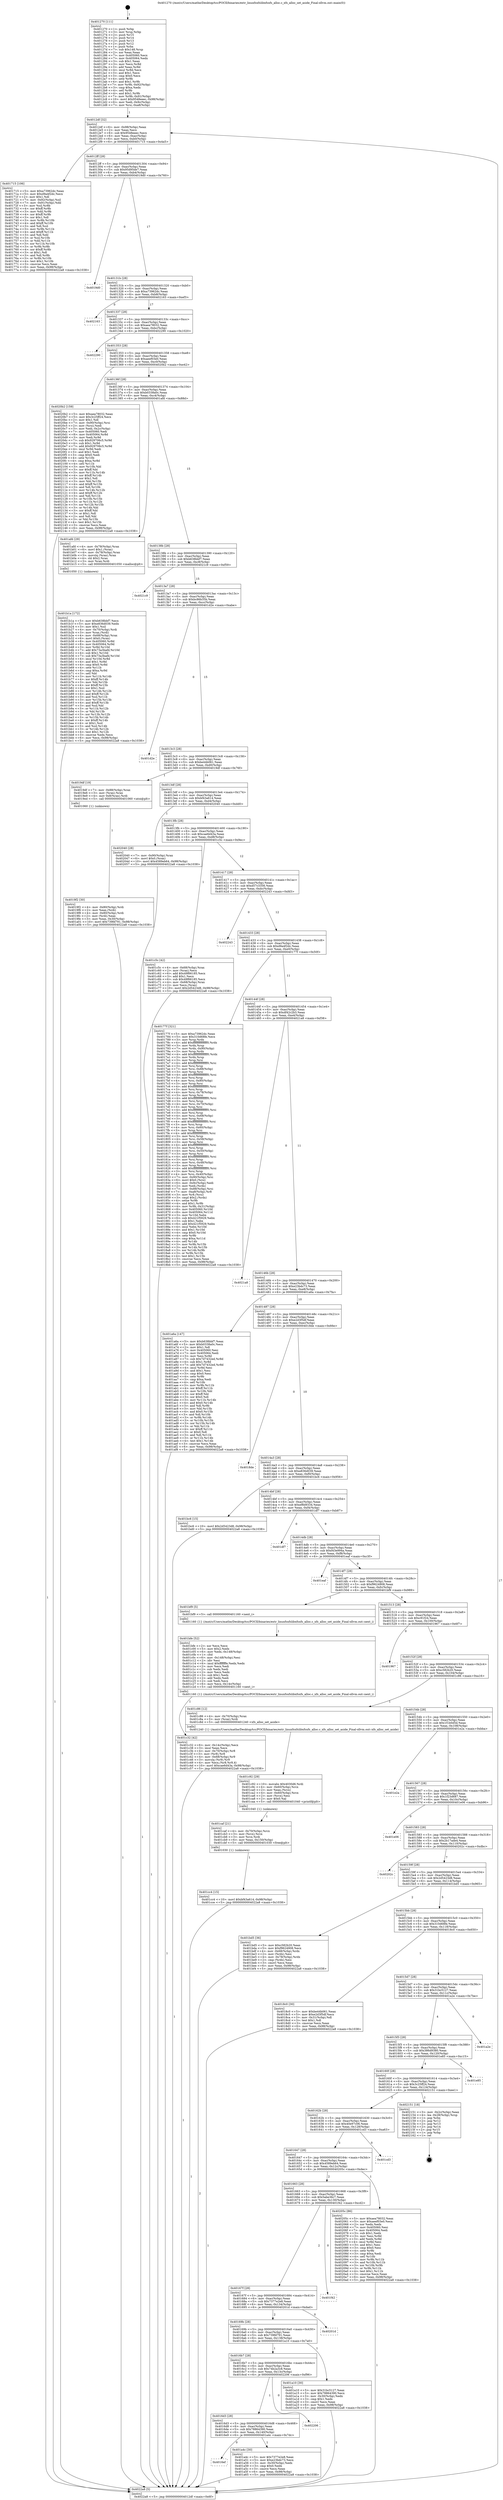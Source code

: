 digraph "0x401270" {
  label = "0x401270 (/mnt/c/Users/mathe/Desktop/tcc/POCII/binaries/extr_linuxfsxfslibxfsxfs_alloc.c_xfs_alloc_set_aside_Final-ollvm.out::main(0))"
  labelloc = "t"
  node[shape=record]

  Entry [label="",width=0.3,height=0.3,shape=circle,fillcolor=black,style=filled]
  "0x4012df" [label="{
     0x4012df [32]\l
     | [instrs]\l
     &nbsp;&nbsp;0x4012df \<+6\>: mov -0x98(%rbp),%eax\l
     &nbsp;&nbsp;0x4012e5 \<+2\>: mov %eax,%ecx\l
     &nbsp;&nbsp;0x4012e7 \<+6\>: sub $0x9548eeec,%ecx\l
     &nbsp;&nbsp;0x4012ed \<+6\>: mov %eax,-0xac(%rbp)\l
     &nbsp;&nbsp;0x4012f3 \<+6\>: mov %ecx,-0xb0(%rbp)\l
     &nbsp;&nbsp;0x4012f9 \<+6\>: je 0000000000401715 \<main+0x4a5\>\l
  }"]
  "0x401715" [label="{
     0x401715 [106]\l
     | [instrs]\l
     &nbsp;&nbsp;0x401715 \<+5\>: mov $0xa73962dc,%eax\l
     &nbsp;&nbsp;0x40171a \<+5\>: mov $0xd9a4f2dc,%ecx\l
     &nbsp;&nbsp;0x40171f \<+2\>: mov $0x1,%dl\l
     &nbsp;&nbsp;0x401721 \<+7\>: mov -0x92(%rbp),%sil\l
     &nbsp;&nbsp;0x401728 \<+7\>: mov -0x91(%rbp),%dil\l
     &nbsp;&nbsp;0x40172f \<+3\>: mov %sil,%r8b\l
     &nbsp;&nbsp;0x401732 \<+4\>: xor $0xff,%r8b\l
     &nbsp;&nbsp;0x401736 \<+3\>: mov %dil,%r9b\l
     &nbsp;&nbsp;0x401739 \<+4\>: xor $0xff,%r9b\l
     &nbsp;&nbsp;0x40173d \<+3\>: xor $0x1,%dl\l
     &nbsp;&nbsp;0x401740 \<+3\>: mov %r8b,%r10b\l
     &nbsp;&nbsp;0x401743 \<+4\>: and $0xff,%r10b\l
     &nbsp;&nbsp;0x401747 \<+3\>: and %dl,%sil\l
     &nbsp;&nbsp;0x40174a \<+3\>: mov %r9b,%r11b\l
     &nbsp;&nbsp;0x40174d \<+4\>: and $0xff,%r11b\l
     &nbsp;&nbsp;0x401751 \<+3\>: and %dl,%dil\l
     &nbsp;&nbsp;0x401754 \<+3\>: or %sil,%r10b\l
     &nbsp;&nbsp;0x401757 \<+3\>: or %dil,%r11b\l
     &nbsp;&nbsp;0x40175a \<+3\>: xor %r11b,%r10b\l
     &nbsp;&nbsp;0x40175d \<+3\>: or %r9b,%r8b\l
     &nbsp;&nbsp;0x401760 \<+4\>: xor $0xff,%r8b\l
     &nbsp;&nbsp;0x401764 \<+3\>: or $0x1,%dl\l
     &nbsp;&nbsp;0x401767 \<+3\>: and %dl,%r8b\l
     &nbsp;&nbsp;0x40176a \<+3\>: or %r8b,%r10b\l
     &nbsp;&nbsp;0x40176d \<+4\>: test $0x1,%r10b\l
     &nbsp;&nbsp;0x401771 \<+3\>: cmovne %ecx,%eax\l
     &nbsp;&nbsp;0x401774 \<+6\>: mov %eax,-0x98(%rbp)\l
     &nbsp;&nbsp;0x40177a \<+5\>: jmp 00000000004022a8 \<main+0x1038\>\l
  }"]
  "0x4012ff" [label="{
     0x4012ff [28]\l
     | [instrs]\l
     &nbsp;&nbsp;0x4012ff \<+5\>: jmp 0000000000401304 \<main+0x94\>\l
     &nbsp;&nbsp;0x401304 \<+6\>: mov -0xac(%rbp),%eax\l
     &nbsp;&nbsp;0x40130a \<+5\>: sub $0x95d95de7,%eax\l
     &nbsp;&nbsp;0x40130f \<+6\>: mov %eax,-0xb4(%rbp)\l
     &nbsp;&nbsp;0x401315 \<+6\>: je 00000000004019d0 \<main+0x760\>\l
  }"]
  "0x4022a8" [label="{
     0x4022a8 [5]\l
     | [instrs]\l
     &nbsp;&nbsp;0x4022a8 \<+5\>: jmp 00000000004012df \<main+0x6f\>\l
  }"]
  "0x401270" [label="{
     0x401270 [111]\l
     | [instrs]\l
     &nbsp;&nbsp;0x401270 \<+1\>: push %rbp\l
     &nbsp;&nbsp;0x401271 \<+3\>: mov %rsp,%rbp\l
     &nbsp;&nbsp;0x401274 \<+2\>: push %r15\l
     &nbsp;&nbsp;0x401276 \<+2\>: push %r14\l
     &nbsp;&nbsp;0x401278 \<+2\>: push %r13\l
     &nbsp;&nbsp;0x40127a \<+2\>: push %r12\l
     &nbsp;&nbsp;0x40127c \<+1\>: push %rbx\l
     &nbsp;&nbsp;0x40127d \<+7\>: sub $0x148,%rsp\l
     &nbsp;&nbsp;0x401284 \<+2\>: xor %eax,%eax\l
     &nbsp;&nbsp;0x401286 \<+7\>: mov 0x405060,%ecx\l
     &nbsp;&nbsp;0x40128d \<+7\>: mov 0x405064,%edx\l
     &nbsp;&nbsp;0x401294 \<+3\>: sub $0x1,%eax\l
     &nbsp;&nbsp;0x401297 \<+3\>: mov %ecx,%r8d\l
     &nbsp;&nbsp;0x40129a \<+3\>: add %eax,%r8d\l
     &nbsp;&nbsp;0x40129d \<+4\>: imul %r8d,%ecx\l
     &nbsp;&nbsp;0x4012a1 \<+3\>: and $0x1,%ecx\l
     &nbsp;&nbsp;0x4012a4 \<+3\>: cmp $0x0,%ecx\l
     &nbsp;&nbsp;0x4012a7 \<+4\>: sete %r9b\l
     &nbsp;&nbsp;0x4012ab \<+4\>: and $0x1,%r9b\l
     &nbsp;&nbsp;0x4012af \<+7\>: mov %r9b,-0x92(%rbp)\l
     &nbsp;&nbsp;0x4012b6 \<+3\>: cmp $0xa,%edx\l
     &nbsp;&nbsp;0x4012b9 \<+4\>: setl %r9b\l
     &nbsp;&nbsp;0x4012bd \<+4\>: and $0x1,%r9b\l
     &nbsp;&nbsp;0x4012c1 \<+7\>: mov %r9b,-0x91(%rbp)\l
     &nbsp;&nbsp;0x4012c8 \<+10\>: movl $0x9548eeec,-0x98(%rbp)\l
     &nbsp;&nbsp;0x4012d2 \<+6\>: mov %edi,-0x9c(%rbp)\l
     &nbsp;&nbsp;0x4012d8 \<+7\>: mov %rsi,-0xa8(%rbp)\l
  }"]
  Exit [label="",width=0.3,height=0.3,shape=circle,fillcolor=black,style=filled,peripheries=2]
  "0x4019d0" [label="{
     0x4019d0\l
  }", style=dashed]
  "0x40131b" [label="{
     0x40131b [28]\l
     | [instrs]\l
     &nbsp;&nbsp;0x40131b \<+5\>: jmp 0000000000401320 \<main+0xb0\>\l
     &nbsp;&nbsp;0x401320 \<+6\>: mov -0xac(%rbp),%eax\l
     &nbsp;&nbsp;0x401326 \<+5\>: sub $0xa73962dc,%eax\l
     &nbsp;&nbsp;0x40132b \<+6\>: mov %eax,-0xb8(%rbp)\l
     &nbsp;&nbsp;0x401331 \<+6\>: je 0000000000402163 \<main+0xef3\>\l
  }"]
  "0x401cc4" [label="{
     0x401cc4 [15]\l
     | [instrs]\l
     &nbsp;&nbsp;0x401cc4 \<+10\>: movl $0xbf43a614,-0x98(%rbp)\l
     &nbsp;&nbsp;0x401cce \<+5\>: jmp 00000000004022a8 \<main+0x1038\>\l
  }"]
  "0x402163" [label="{
     0x402163\l
  }", style=dashed]
  "0x401337" [label="{
     0x401337 [28]\l
     | [instrs]\l
     &nbsp;&nbsp;0x401337 \<+5\>: jmp 000000000040133c \<main+0xcc\>\l
     &nbsp;&nbsp;0x40133c \<+6\>: mov -0xac(%rbp),%eax\l
     &nbsp;&nbsp;0x401342 \<+5\>: sub $0xaea78032,%eax\l
     &nbsp;&nbsp;0x401347 \<+6\>: mov %eax,-0xbc(%rbp)\l
     &nbsp;&nbsp;0x40134d \<+6\>: je 0000000000402290 \<main+0x1020\>\l
  }"]
  "0x401caf" [label="{
     0x401caf [21]\l
     | [instrs]\l
     &nbsp;&nbsp;0x401caf \<+4\>: mov -0x70(%rbp),%rcx\l
     &nbsp;&nbsp;0x401cb3 \<+3\>: mov (%rcx),%rcx\l
     &nbsp;&nbsp;0x401cb6 \<+3\>: mov %rcx,%rdi\l
     &nbsp;&nbsp;0x401cb9 \<+6\>: mov %eax,-0x150(%rbp)\l
     &nbsp;&nbsp;0x401cbf \<+5\>: call 0000000000401030 \<free@plt\>\l
     | [calls]\l
     &nbsp;&nbsp;0x401030 \{1\} (unknown)\l
  }"]
  "0x402290" [label="{
     0x402290\l
  }", style=dashed]
  "0x401353" [label="{
     0x401353 [28]\l
     | [instrs]\l
     &nbsp;&nbsp;0x401353 \<+5\>: jmp 0000000000401358 \<main+0xe8\>\l
     &nbsp;&nbsp;0x401358 \<+6\>: mov -0xac(%rbp),%eax\l
     &nbsp;&nbsp;0x40135e \<+5\>: sub $0xaeef03e0,%eax\l
     &nbsp;&nbsp;0x401363 \<+6\>: mov %eax,-0xc0(%rbp)\l
     &nbsp;&nbsp;0x401369 \<+6\>: je 00000000004020b2 \<main+0xe42\>\l
  }"]
  "0x401c92" [label="{
     0x401c92 [29]\l
     | [instrs]\l
     &nbsp;&nbsp;0x401c92 \<+10\>: movabs $0x4030d6,%rdi\l
     &nbsp;&nbsp;0x401c9c \<+4\>: mov -0x60(%rbp),%rcx\l
     &nbsp;&nbsp;0x401ca0 \<+2\>: mov %eax,(%rcx)\l
     &nbsp;&nbsp;0x401ca2 \<+4\>: mov -0x60(%rbp),%rcx\l
     &nbsp;&nbsp;0x401ca6 \<+2\>: mov (%rcx),%esi\l
     &nbsp;&nbsp;0x401ca8 \<+2\>: mov $0x0,%al\l
     &nbsp;&nbsp;0x401caa \<+5\>: call 0000000000401040 \<printf@plt\>\l
     | [calls]\l
     &nbsp;&nbsp;0x401040 \{1\} (unknown)\l
  }"]
  "0x4020b2" [label="{
     0x4020b2 [159]\l
     | [instrs]\l
     &nbsp;&nbsp;0x4020b2 \<+5\>: mov $0xaea78032,%eax\l
     &nbsp;&nbsp;0x4020b7 \<+5\>: mov $0x3c25ff24,%ecx\l
     &nbsp;&nbsp;0x4020bc \<+2\>: mov $0x1,%dl\l
     &nbsp;&nbsp;0x4020be \<+7\>: mov -0x90(%rbp),%rsi\l
     &nbsp;&nbsp;0x4020c5 \<+2\>: mov (%rsi),%edi\l
     &nbsp;&nbsp;0x4020c7 \<+3\>: mov %edi,-0x2c(%rbp)\l
     &nbsp;&nbsp;0x4020ca \<+7\>: mov 0x405060,%edi\l
     &nbsp;&nbsp;0x4020d1 \<+8\>: mov 0x405064,%r8d\l
     &nbsp;&nbsp;0x4020d9 \<+3\>: mov %edi,%r9d\l
     &nbsp;&nbsp;0x4020dc \<+7\>: sub $0x929706c5,%r9d\l
     &nbsp;&nbsp;0x4020e3 \<+4\>: sub $0x1,%r9d\l
     &nbsp;&nbsp;0x4020e7 \<+7\>: add $0x929706c5,%r9d\l
     &nbsp;&nbsp;0x4020ee \<+4\>: imul %r9d,%edi\l
     &nbsp;&nbsp;0x4020f2 \<+3\>: and $0x1,%edi\l
     &nbsp;&nbsp;0x4020f5 \<+3\>: cmp $0x0,%edi\l
     &nbsp;&nbsp;0x4020f8 \<+4\>: sete %r10b\l
     &nbsp;&nbsp;0x4020fc \<+4\>: cmp $0xa,%r8d\l
     &nbsp;&nbsp;0x402100 \<+4\>: setl %r11b\l
     &nbsp;&nbsp;0x402104 \<+3\>: mov %r10b,%bl\l
     &nbsp;&nbsp;0x402107 \<+3\>: xor $0xff,%bl\l
     &nbsp;&nbsp;0x40210a \<+3\>: mov %r11b,%r14b\l
     &nbsp;&nbsp;0x40210d \<+4\>: xor $0xff,%r14b\l
     &nbsp;&nbsp;0x402111 \<+3\>: xor $0x1,%dl\l
     &nbsp;&nbsp;0x402114 \<+3\>: mov %bl,%r15b\l
     &nbsp;&nbsp;0x402117 \<+4\>: and $0xff,%r15b\l
     &nbsp;&nbsp;0x40211b \<+3\>: and %dl,%r10b\l
     &nbsp;&nbsp;0x40211e \<+3\>: mov %r14b,%r12b\l
     &nbsp;&nbsp;0x402121 \<+4\>: and $0xff,%r12b\l
     &nbsp;&nbsp;0x402125 \<+3\>: and %dl,%r11b\l
     &nbsp;&nbsp;0x402128 \<+3\>: or %r10b,%r15b\l
     &nbsp;&nbsp;0x40212b \<+3\>: or %r11b,%r12b\l
     &nbsp;&nbsp;0x40212e \<+3\>: xor %r12b,%r15b\l
     &nbsp;&nbsp;0x402131 \<+3\>: or %r14b,%bl\l
     &nbsp;&nbsp;0x402134 \<+3\>: xor $0xff,%bl\l
     &nbsp;&nbsp;0x402137 \<+3\>: or $0x1,%dl\l
     &nbsp;&nbsp;0x40213a \<+2\>: and %dl,%bl\l
     &nbsp;&nbsp;0x40213c \<+3\>: or %bl,%r15b\l
     &nbsp;&nbsp;0x40213f \<+4\>: test $0x1,%r15b\l
     &nbsp;&nbsp;0x402143 \<+3\>: cmovne %ecx,%eax\l
     &nbsp;&nbsp;0x402146 \<+6\>: mov %eax,-0x98(%rbp)\l
     &nbsp;&nbsp;0x40214c \<+5\>: jmp 00000000004022a8 \<main+0x1038\>\l
  }"]
  "0x40136f" [label="{
     0x40136f [28]\l
     | [instrs]\l
     &nbsp;&nbsp;0x40136f \<+5\>: jmp 0000000000401374 \<main+0x104\>\l
     &nbsp;&nbsp;0x401374 \<+6\>: mov -0xac(%rbp),%eax\l
     &nbsp;&nbsp;0x40137a \<+5\>: sub $0xb0338a0c,%eax\l
     &nbsp;&nbsp;0x40137f \<+6\>: mov %eax,-0xc4(%rbp)\l
     &nbsp;&nbsp;0x401385 \<+6\>: je 0000000000401afd \<main+0x88d\>\l
  }"]
  "0x401c32" [label="{
     0x401c32 [42]\l
     | [instrs]\l
     &nbsp;&nbsp;0x401c32 \<+6\>: mov -0x14c(%rbp),%ecx\l
     &nbsp;&nbsp;0x401c38 \<+3\>: imul %eax,%ecx\l
     &nbsp;&nbsp;0x401c3b \<+4\>: mov -0x70(%rbp),%r8\l
     &nbsp;&nbsp;0x401c3f \<+3\>: mov (%r8),%r8\l
     &nbsp;&nbsp;0x401c42 \<+4\>: mov -0x68(%rbp),%r9\l
     &nbsp;&nbsp;0x401c46 \<+3\>: movslq (%r9),%r9\l
     &nbsp;&nbsp;0x401c49 \<+4\>: mov %ecx,(%r8,%r9,4)\l
     &nbsp;&nbsp;0x401c4d \<+10\>: movl $0xcae6d43a,-0x98(%rbp)\l
     &nbsp;&nbsp;0x401c57 \<+5\>: jmp 00000000004022a8 \<main+0x1038\>\l
  }"]
  "0x401afd" [label="{
     0x401afd [29]\l
     | [instrs]\l
     &nbsp;&nbsp;0x401afd \<+4\>: mov -0x78(%rbp),%rax\l
     &nbsp;&nbsp;0x401b01 \<+6\>: movl $0x1,(%rax)\l
     &nbsp;&nbsp;0x401b07 \<+4\>: mov -0x78(%rbp),%rax\l
     &nbsp;&nbsp;0x401b0b \<+3\>: movslq (%rax),%rax\l
     &nbsp;&nbsp;0x401b0e \<+4\>: shl $0x2,%rax\l
     &nbsp;&nbsp;0x401b12 \<+3\>: mov %rax,%rdi\l
     &nbsp;&nbsp;0x401b15 \<+5\>: call 0000000000401050 \<malloc@plt\>\l
     | [calls]\l
     &nbsp;&nbsp;0x401050 \{1\} (unknown)\l
  }"]
  "0x40138b" [label="{
     0x40138b [28]\l
     | [instrs]\l
     &nbsp;&nbsp;0x40138b \<+5\>: jmp 0000000000401390 \<main+0x120\>\l
     &nbsp;&nbsp;0x401390 \<+6\>: mov -0xac(%rbp),%eax\l
     &nbsp;&nbsp;0x401396 \<+5\>: sub $0xb638bbf7,%eax\l
     &nbsp;&nbsp;0x40139b \<+6\>: mov %eax,-0xc8(%rbp)\l
     &nbsp;&nbsp;0x4013a1 \<+6\>: je 00000000004021c9 \<main+0xf59\>\l
  }"]
  "0x401bfe" [label="{
     0x401bfe [52]\l
     | [instrs]\l
     &nbsp;&nbsp;0x401bfe \<+2\>: xor %ecx,%ecx\l
     &nbsp;&nbsp;0x401c00 \<+5\>: mov $0x2,%edx\l
     &nbsp;&nbsp;0x401c05 \<+6\>: mov %edx,-0x148(%rbp)\l
     &nbsp;&nbsp;0x401c0b \<+1\>: cltd\l
     &nbsp;&nbsp;0x401c0c \<+6\>: mov -0x148(%rbp),%esi\l
     &nbsp;&nbsp;0x401c12 \<+2\>: idiv %esi\l
     &nbsp;&nbsp;0x401c14 \<+6\>: imul $0xfffffffe,%edx,%edx\l
     &nbsp;&nbsp;0x401c1a \<+2\>: mov %ecx,%edi\l
     &nbsp;&nbsp;0x401c1c \<+2\>: sub %edx,%edi\l
     &nbsp;&nbsp;0x401c1e \<+2\>: mov %ecx,%edx\l
     &nbsp;&nbsp;0x401c20 \<+3\>: sub $0x1,%edx\l
     &nbsp;&nbsp;0x401c23 \<+2\>: add %edx,%edi\l
     &nbsp;&nbsp;0x401c25 \<+2\>: sub %edi,%ecx\l
     &nbsp;&nbsp;0x401c27 \<+6\>: mov %ecx,-0x14c(%rbp)\l
     &nbsp;&nbsp;0x401c2d \<+5\>: call 0000000000401160 \<next_i\>\l
     | [calls]\l
     &nbsp;&nbsp;0x401160 \{1\} (/mnt/c/Users/mathe/Desktop/tcc/POCII/binaries/extr_linuxfsxfslibxfsxfs_alloc.c_xfs_alloc_set_aside_Final-ollvm.out::next_i)\l
  }"]
  "0x4021c9" [label="{
     0x4021c9\l
  }", style=dashed]
  "0x4013a7" [label="{
     0x4013a7 [28]\l
     | [instrs]\l
     &nbsp;&nbsp;0x4013a7 \<+5\>: jmp 00000000004013ac \<main+0x13c\>\l
     &nbsp;&nbsp;0x4013ac \<+6\>: mov -0xac(%rbp),%eax\l
     &nbsp;&nbsp;0x4013b2 \<+5\>: sub $0xbc86b35b,%eax\l
     &nbsp;&nbsp;0x4013b7 \<+6\>: mov %eax,-0xcc(%rbp)\l
     &nbsp;&nbsp;0x4013bd \<+6\>: je 0000000000401d2e \<main+0xabe\>\l
  }"]
  "0x401b1a" [label="{
     0x401b1a [172]\l
     | [instrs]\l
     &nbsp;&nbsp;0x401b1a \<+5\>: mov $0xb638bbf7,%ecx\l
     &nbsp;&nbsp;0x401b1f \<+5\>: mov $0xe836d039,%edx\l
     &nbsp;&nbsp;0x401b24 \<+3\>: mov $0x1,%sil\l
     &nbsp;&nbsp;0x401b27 \<+4\>: mov -0x70(%rbp),%rdi\l
     &nbsp;&nbsp;0x401b2b \<+3\>: mov %rax,(%rdi)\l
     &nbsp;&nbsp;0x401b2e \<+4\>: mov -0x68(%rbp),%rax\l
     &nbsp;&nbsp;0x401b32 \<+6\>: movl $0x0,(%rax)\l
     &nbsp;&nbsp;0x401b38 \<+8\>: mov 0x405060,%r8d\l
     &nbsp;&nbsp;0x401b40 \<+8\>: mov 0x405064,%r9d\l
     &nbsp;&nbsp;0x401b48 \<+3\>: mov %r8d,%r10d\l
     &nbsp;&nbsp;0x401b4b \<+7\>: add $0x73a3bafd,%r10d\l
     &nbsp;&nbsp;0x401b52 \<+4\>: sub $0x1,%r10d\l
     &nbsp;&nbsp;0x401b56 \<+7\>: sub $0x73a3bafd,%r10d\l
     &nbsp;&nbsp;0x401b5d \<+4\>: imul %r10d,%r8d\l
     &nbsp;&nbsp;0x401b61 \<+4\>: and $0x1,%r8d\l
     &nbsp;&nbsp;0x401b65 \<+4\>: cmp $0x0,%r8d\l
     &nbsp;&nbsp;0x401b69 \<+4\>: sete %r11b\l
     &nbsp;&nbsp;0x401b6d \<+4\>: cmp $0xa,%r9d\l
     &nbsp;&nbsp;0x401b71 \<+3\>: setl %bl\l
     &nbsp;&nbsp;0x401b74 \<+3\>: mov %r11b,%r14b\l
     &nbsp;&nbsp;0x401b77 \<+4\>: xor $0xff,%r14b\l
     &nbsp;&nbsp;0x401b7b \<+3\>: mov %bl,%r15b\l
     &nbsp;&nbsp;0x401b7e \<+4\>: xor $0xff,%r15b\l
     &nbsp;&nbsp;0x401b82 \<+4\>: xor $0x1,%sil\l
     &nbsp;&nbsp;0x401b86 \<+3\>: mov %r14b,%r12b\l
     &nbsp;&nbsp;0x401b89 \<+4\>: and $0xff,%r12b\l
     &nbsp;&nbsp;0x401b8d \<+3\>: and %sil,%r11b\l
     &nbsp;&nbsp;0x401b90 \<+3\>: mov %r15b,%r13b\l
     &nbsp;&nbsp;0x401b93 \<+4\>: and $0xff,%r13b\l
     &nbsp;&nbsp;0x401b97 \<+3\>: and %sil,%bl\l
     &nbsp;&nbsp;0x401b9a \<+3\>: or %r11b,%r12b\l
     &nbsp;&nbsp;0x401b9d \<+3\>: or %bl,%r13b\l
     &nbsp;&nbsp;0x401ba0 \<+3\>: xor %r13b,%r12b\l
     &nbsp;&nbsp;0x401ba3 \<+3\>: or %r15b,%r14b\l
     &nbsp;&nbsp;0x401ba6 \<+4\>: xor $0xff,%r14b\l
     &nbsp;&nbsp;0x401baa \<+4\>: or $0x1,%sil\l
     &nbsp;&nbsp;0x401bae \<+3\>: and %sil,%r14b\l
     &nbsp;&nbsp;0x401bb1 \<+3\>: or %r14b,%r12b\l
     &nbsp;&nbsp;0x401bb4 \<+4\>: test $0x1,%r12b\l
     &nbsp;&nbsp;0x401bb8 \<+3\>: cmovne %edx,%ecx\l
     &nbsp;&nbsp;0x401bbb \<+6\>: mov %ecx,-0x98(%rbp)\l
     &nbsp;&nbsp;0x401bc1 \<+5\>: jmp 00000000004022a8 \<main+0x1038\>\l
  }"]
  "0x401d2e" [label="{
     0x401d2e\l
  }", style=dashed]
  "0x4013c3" [label="{
     0x4013c3 [28]\l
     | [instrs]\l
     &nbsp;&nbsp;0x4013c3 \<+5\>: jmp 00000000004013c8 \<main+0x158\>\l
     &nbsp;&nbsp;0x4013c8 \<+6\>: mov -0xac(%rbp),%eax\l
     &nbsp;&nbsp;0x4013ce \<+5\>: sub $0xbe44b061,%eax\l
     &nbsp;&nbsp;0x4013d3 \<+6\>: mov %eax,-0xd0(%rbp)\l
     &nbsp;&nbsp;0x4013d9 \<+6\>: je 00000000004019df \<main+0x76f\>\l
  }"]
  "0x4016ef" [label="{
     0x4016ef\l
  }", style=dashed]
  "0x4019df" [label="{
     0x4019df [19]\l
     | [instrs]\l
     &nbsp;&nbsp;0x4019df \<+7\>: mov -0x88(%rbp),%rax\l
     &nbsp;&nbsp;0x4019e6 \<+3\>: mov (%rax),%rax\l
     &nbsp;&nbsp;0x4019e9 \<+4\>: mov 0x8(%rax),%rdi\l
     &nbsp;&nbsp;0x4019ed \<+5\>: call 0000000000401060 \<atoi@plt\>\l
     | [calls]\l
     &nbsp;&nbsp;0x401060 \{1\} (unknown)\l
  }"]
  "0x4013df" [label="{
     0x4013df [28]\l
     | [instrs]\l
     &nbsp;&nbsp;0x4013df \<+5\>: jmp 00000000004013e4 \<main+0x174\>\l
     &nbsp;&nbsp;0x4013e4 \<+6\>: mov -0xac(%rbp),%eax\l
     &nbsp;&nbsp;0x4013ea \<+5\>: sub $0xbf43a614,%eax\l
     &nbsp;&nbsp;0x4013ef \<+6\>: mov %eax,-0xd4(%rbp)\l
     &nbsp;&nbsp;0x4013f5 \<+6\>: je 0000000000402040 \<main+0xdd0\>\l
  }"]
  "0x401a4c" [label="{
     0x401a4c [30]\l
     | [instrs]\l
     &nbsp;&nbsp;0x401a4c \<+5\>: mov $0x7377e2e8,%eax\l
     &nbsp;&nbsp;0x401a51 \<+5\>: mov $0xe23bdc73,%ecx\l
     &nbsp;&nbsp;0x401a56 \<+3\>: mov -0x30(%rbp),%edx\l
     &nbsp;&nbsp;0x401a59 \<+3\>: cmp $0x0,%edx\l
     &nbsp;&nbsp;0x401a5c \<+3\>: cmove %ecx,%eax\l
     &nbsp;&nbsp;0x401a5f \<+6\>: mov %eax,-0x98(%rbp)\l
     &nbsp;&nbsp;0x401a65 \<+5\>: jmp 00000000004022a8 \<main+0x1038\>\l
  }"]
  "0x402040" [label="{
     0x402040 [28]\l
     | [instrs]\l
     &nbsp;&nbsp;0x402040 \<+7\>: mov -0x90(%rbp),%rax\l
     &nbsp;&nbsp;0x402047 \<+6\>: movl $0x0,(%rax)\l
     &nbsp;&nbsp;0x40204d \<+10\>: movl $0x4589eb64,-0x98(%rbp)\l
     &nbsp;&nbsp;0x402057 \<+5\>: jmp 00000000004022a8 \<main+0x1038\>\l
  }"]
  "0x4013fb" [label="{
     0x4013fb [28]\l
     | [instrs]\l
     &nbsp;&nbsp;0x4013fb \<+5\>: jmp 0000000000401400 \<main+0x190\>\l
     &nbsp;&nbsp;0x401400 \<+6\>: mov -0xac(%rbp),%eax\l
     &nbsp;&nbsp;0x401406 \<+5\>: sub $0xcae6d43a,%eax\l
     &nbsp;&nbsp;0x40140b \<+6\>: mov %eax,-0xd8(%rbp)\l
     &nbsp;&nbsp;0x401411 \<+6\>: je 0000000000401c5c \<main+0x9ec\>\l
  }"]
  "0x4016d3" [label="{
     0x4016d3 [28]\l
     | [instrs]\l
     &nbsp;&nbsp;0x4016d3 \<+5\>: jmp 00000000004016d8 \<main+0x468\>\l
     &nbsp;&nbsp;0x4016d8 \<+6\>: mov -0xac(%rbp),%eax\l
     &nbsp;&nbsp;0x4016de \<+5\>: sub $0x78864390,%eax\l
     &nbsp;&nbsp;0x4016e3 \<+6\>: mov %eax,-0x140(%rbp)\l
     &nbsp;&nbsp;0x4016e9 \<+6\>: je 0000000000401a4c \<main+0x7dc\>\l
  }"]
  "0x401c5c" [label="{
     0x401c5c [42]\l
     | [instrs]\l
     &nbsp;&nbsp;0x401c5c \<+4\>: mov -0x68(%rbp),%rax\l
     &nbsp;&nbsp;0x401c60 \<+2\>: mov (%rax),%ecx\l
     &nbsp;&nbsp;0x401c62 \<+6\>: add $0x49f66185,%ecx\l
     &nbsp;&nbsp;0x401c68 \<+3\>: add $0x1,%ecx\l
     &nbsp;&nbsp;0x401c6b \<+6\>: sub $0x49f66185,%ecx\l
     &nbsp;&nbsp;0x401c71 \<+4\>: mov -0x68(%rbp),%rax\l
     &nbsp;&nbsp;0x401c75 \<+2\>: mov %ecx,(%rax)\l
     &nbsp;&nbsp;0x401c77 \<+10\>: movl $0x2d5423d8,-0x98(%rbp)\l
     &nbsp;&nbsp;0x401c81 \<+5\>: jmp 00000000004022a8 \<main+0x1038\>\l
  }"]
  "0x401417" [label="{
     0x401417 [28]\l
     | [instrs]\l
     &nbsp;&nbsp;0x401417 \<+5\>: jmp 000000000040141c \<main+0x1ac\>\l
     &nbsp;&nbsp;0x40141c \<+6\>: mov -0xac(%rbp),%eax\l
     &nbsp;&nbsp;0x401422 \<+5\>: sub $0xd57c3356,%eax\l
     &nbsp;&nbsp;0x401427 \<+6\>: mov %eax,-0xdc(%rbp)\l
     &nbsp;&nbsp;0x40142d \<+6\>: je 0000000000402243 \<main+0xfd3\>\l
  }"]
  "0x402206" [label="{
     0x402206\l
  }", style=dashed]
  "0x402243" [label="{
     0x402243\l
  }", style=dashed]
  "0x401433" [label="{
     0x401433 [28]\l
     | [instrs]\l
     &nbsp;&nbsp;0x401433 \<+5\>: jmp 0000000000401438 \<main+0x1c8\>\l
     &nbsp;&nbsp;0x401438 \<+6\>: mov -0xac(%rbp),%eax\l
     &nbsp;&nbsp;0x40143e \<+5\>: sub $0xd9a4f2dc,%eax\l
     &nbsp;&nbsp;0x401443 \<+6\>: mov %eax,-0xe0(%rbp)\l
     &nbsp;&nbsp;0x401449 \<+6\>: je 000000000040177f \<main+0x50f\>\l
  }"]
  "0x4016b7" [label="{
     0x4016b7 [28]\l
     | [instrs]\l
     &nbsp;&nbsp;0x4016b7 \<+5\>: jmp 00000000004016bc \<main+0x44c\>\l
     &nbsp;&nbsp;0x4016bc \<+6\>: mov -0xac(%rbp),%eax\l
     &nbsp;&nbsp;0x4016c2 \<+5\>: sub $0x74b2a3c8,%eax\l
     &nbsp;&nbsp;0x4016c7 \<+6\>: mov %eax,-0x13c(%rbp)\l
     &nbsp;&nbsp;0x4016cd \<+6\>: je 0000000000402206 \<main+0xf96\>\l
  }"]
  "0x40177f" [label="{
     0x40177f [321]\l
     | [instrs]\l
     &nbsp;&nbsp;0x40177f \<+5\>: mov $0xa73962dc,%eax\l
     &nbsp;&nbsp;0x401784 \<+5\>: mov $0x310d68fe,%ecx\l
     &nbsp;&nbsp;0x401789 \<+3\>: mov %rsp,%rdx\l
     &nbsp;&nbsp;0x40178c \<+4\>: add $0xfffffffffffffff0,%rdx\l
     &nbsp;&nbsp;0x401790 \<+3\>: mov %rdx,%rsp\l
     &nbsp;&nbsp;0x401793 \<+7\>: mov %rdx,-0x90(%rbp)\l
     &nbsp;&nbsp;0x40179a \<+3\>: mov %rsp,%rdx\l
     &nbsp;&nbsp;0x40179d \<+4\>: add $0xfffffffffffffff0,%rdx\l
     &nbsp;&nbsp;0x4017a1 \<+3\>: mov %rdx,%rsp\l
     &nbsp;&nbsp;0x4017a4 \<+3\>: mov %rsp,%rsi\l
     &nbsp;&nbsp;0x4017a7 \<+4\>: add $0xfffffffffffffff0,%rsi\l
     &nbsp;&nbsp;0x4017ab \<+3\>: mov %rsi,%rsp\l
     &nbsp;&nbsp;0x4017ae \<+7\>: mov %rsi,-0x88(%rbp)\l
     &nbsp;&nbsp;0x4017b5 \<+3\>: mov %rsp,%rsi\l
     &nbsp;&nbsp;0x4017b8 \<+4\>: add $0xfffffffffffffff0,%rsi\l
     &nbsp;&nbsp;0x4017bc \<+3\>: mov %rsi,%rsp\l
     &nbsp;&nbsp;0x4017bf \<+4\>: mov %rsi,-0x80(%rbp)\l
     &nbsp;&nbsp;0x4017c3 \<+3\>: mov %rsp,%rsi\l
     &nbsp;&nbsp;0x4017c6 \<+4\>: add $0xfffffffffffffff0,%rsi\l
     &nbsp;&nbsp;0x4017ca \<+3\>: mov %rsi,%rsp\l
     &nbsp;&nbsp;0x4017cd \<+4\>: mov %rsi,-0x78(%rbp)\l
     &nbsp;&nbsp;0x4017d1 \<+3\>: mov %rsp,%rsi\l
     &nbsp;&nbsp;0x4017d4 \<+4\>: add $0xfffffffffffffff0,%rsi\l
     &nbsp;&nbsp;0x4017d8 \<+3\>: mov %rsi,%rsp\l
     &nbsp;&nbsp;0x4017db \<+4\>: mov %rsi,-0x70(%rbp)\l
     &nbsp;&nbsp;0x4017df \<+3\>: mov %rsp,%rsi\l
     &nbsp;&nbsp;0x4017e2 \<+4\>: add $0xfffffffffffffff0,%rsi\l
     &nbsp;&nbsp;0x4017e6 \<+3\>: mov %rsi,%rsp\l
     &nbsp;&nbsp;0x4017e9 \<+4\>: mov %rsi,-0x68(%rbp)\l
     &nbsp;&nbsp;0x4017ed \<+3\>: mov %rsp,%rsi\l
     &nbsp;&nbsp;0x4017f0 \<+4\>: add $0xfffffffffffffff0,%rsi\l
     &nbsp;&nbsp;0x4017f4 \<+3\>: mov %rsi,%rsp\l
     &nbsp;&nbsp;0x4017f7 \<+4\>: mov %rsi,-0x60(%rbp)\l
     &nbsp;&nbsp;0x4017fb \<+3\>: mov %rsp,%rsi\l
     &nbsp;&nbsp;0x4017fe \<+4\>: add $0xfffffffffffffff0,%rsi\l
     &nbsp;&nbsp;0x401802 \<+3\>: mov %rsi,%rsp\l
     &nbsp;&nbsp;0x401805 \<+4\>: mov %rsi,-0x58(%rbp)\l
     &nbsp;&nbsp;0x401809 \<+3\>: mov %rsp,%rsi\l
     &nbsp;&nbsp;0x40180c \<+4\>: add $0xfffffffffffffff0,%rsi\l
     &nbsp;&nbsp;0x401810 \<+3\>: mov %rsi,%rsp\l
     &nbsp;&nbsp;0x401813 \<+4\>: mov %rsi,-0x50(%rbp)\l
     &nbsp;&nbsp;0x401817 \<+3\>: mov %rsp,%rsi\l
     &nbsp;&nbsp;0x40181a \<+4\>: add $0xfffffffffffffff0,%rsi\l
     &nbsp;&nbsp;0x40181e \<+3\>: mov %rsi,%rsp\l
     &nbsp;&nbsp;0x401821 \<+4\>: mov %rsi,-0x48(%rbp)\l
     &nbsp;&nbsp;0x401825 \<+3\>: mov %rsp,%rsi\l
     &nbsp;&nbsp;0x401828 \<+4\>: add $0xfffffffffffffff0,%rsi\l
     &nbsp;&nbsp;0x40182c \<+3\>: mov %rsi,%rsp\l
     &nbsp;&nbsp;0x40182f \<+4\>: mov %rsi,-0x40(%rbp)\l
     &nbsp;&nbsp;0x401833 \<+7\>: mov -0x90(%rbp),%rsi\l
     &nbsp;&nbsp;0x40183a \<+6\>: movl $0x0,(%rsi)\l
     &nbsp;&nbsp;0x401840 \<+6\>: mov -0x9c(%rbp),%edi\l
     &nbsp;&nbsp;0x401846 \<+2\>: mov %edi,(%rdx)\l
     &nbsp;&nbsp;0x401848 \<+7\>: mov -0x88(%rbp),%rsi\l
     &nbsp;&nbsp;0x40184f \<+7\>: mov -0xa8(%rbp),%r8\l
     &nbsp;&nbsp;0x401856 \<+3\>: mov %r8,(%rsi)\l
     &nbsp;&nbsp;0x401859 \<+3\>: cmpl $0x2,(%rdx)\l
     &nbsp;&nbsp;0x40185c \<+4\>: setne %r9b\l
     &nbsp;&nbsp;0x401860 \<+4\>: and $0x1,%r9b\l
     &nbsp;&nbsp;0x401864 \<+4\>: mov %r9b,-0x31(%rbp)\l
     &nbsp;&nbsp;0x401868 \<+8\>: mov 0x405060,%r10d\l
     &nbsp;&nbsp;0x401870 \<+8\>: mov 0x405064,%r11d\l
     &nbsp;&nbsp;0x401878 \<+3\>: mov %r10d,%ebx\l
     &nbsp;&nbsp;0x40187b \<+6\>: sub $0x421f5929,%ebx\l
     &nbsp;&nbsp;0x401881 \<+3\>: sub $0x1,%ebx\l
     &nbsp;&nbsp;0x401884 \<+6\>: add $0x421f5929,%ebx\l
     &nbsp;&nbsp;0x40188a \<+4\>: imul %ebx,%r10d\l
     &nbsp;&nbsp;0x40188e \<+4\>: and $0x1,%r10d\l
     &nbsp;&nbsp;0x401892 \<+4\>: cmp $0x0,%r10d\l
     &nbsp;&nbsp;0x401896 \<+4\>: sete %r9b\l
     &nbsp;&nbsp;0x40189a \<+4\>: cmp $0xa,%r11d\l
     &nbsp;&nbsp;0x40189e \<+4\>: setl %r14b\l
     &nbsp;&nbsp;0x4018a2 \<+3\>: mov %r9b,%r15b\l
     &nbsp;&nbsp;0x4018a5 \<+3\>: and %r14b,%r15b\l
     &nbsp;&nbsp;0x4018a8 \<+3\>: xor %r14b,%r9b\l
     &nbsp;&nbsp;0x4018ab \<+3\>: or %r9b,%r15b\l
     &nbsp;&nbsp;0x4018ae \<+4\>: test $0x1,%r15b\l
     &nbsp;&nbsp;0x4018b2 \<+3\>: cmovne %ecx,%eax\l
     &nbsp;&nbsp;0x4018b5 \<+6\>: mov %eax,-0x98(%rbp)\l
     &nbsp;&nbsp;0x4018bb \<+5\>: jmp 00000000004022a8 \<main+0x1038\>\l
  }"]
  "0x40144f" [label="{
     0x40144f [28]\l
     | [instrs]\l
     &nbsp;&nbsp;0x40144f \<+5\>: jmp 0000000000401454 \<main+0x1e4\>\l
     &nbsp;&nbsp;0x401454 \<+6\>: mov -0xac(%rbp),%eax\l
     &nbsp;&nbsp;0x40145a \<+5\>: sub $0xdf42c2b3,%eax\l
     &nbsp;&nbsp;0x40145f \<+6\>: mov %eax,-0xe4(%rbp)\l
     &nbsp;&nbsp;0x401465 \<+6\>: je 00000000004021a8 \<main+0xf38\>\l
  }"]
  "0x401a10" [label="{
     0x401a10 [30]\l
     | [instrs]\l
     &nbsp;&nbsp;0x401a10 \<+5\>: mov $0x31bc5127,%eax\l
     &nbsp;&nbsp;0x401a15 \<+5\>: mov $0x78864390,%ecx\l
     &nbsp;&nbsp;0x401a1a \<+3\>: mov -0x30(%rbp),%edx\l
     &nbsp;&nbsp;0x401a1d \<+3\>: cmp $0x1,%edx\l
     &nbsp;&nbsp;0x401a20 \<+3\>: cmovl %ecx,%eax\l
     &nbsp;&nbsp;0x401a23 \<+6\>: mov %eax,-0x98(%rbp)\l
     &nbsp;&nbsp;0x401a29 \<+5\>: jmp 00000000004022a8 \<main+0x1038\>\l
  }"]
  "0x40169b" [label="{
     0x40169b [28]\l
     | [instrs]\l
     &nbsp;&nbsp;0x40169b \<+5\>: jmp 00000000004016a0 \<main+0x430\>\l
     &nbsp;&nbsp;0x4016a0 \<+6\>: mov -0xac(%rbp),%eax\l
     &nbsp;&nbsp;0x4016a6 \<+5\>: sub $0x739fd791,%eax\l
     &nbsp;&nbsp;0x4016ab \<+6\>: mov %eax,-0x138(%rbp)\l
     &nbsp;&nbsp;0x4016b1 \<+6\>: je 0000000000401a10 \<main+0x7a0\>\l
  }"]
  "0x4021a8" [label="{
     0x4021a8\l
  }", style=dashed]
  "0x40146b" [label="{
     0x40146b [28]\l
     | [instrs]\l
     &nbsp;&nbsp;0x40146b \<+5\>: jmp 0000000000401470 \<main+0x200\>\l
     &nbsp;&nbsp;0x401470 \<+6\>: mov -0xac(%rbp),%eax\l
     &nbsp;&nbsp;0x401476 \<+5\>: sub $0xe23bdc73,%eax\l
     &nbsp;&nbsp;0x40147b \<+6\>: mov %eax,-0xe8(%rbp)\l
     &nbsp;&nbsp;0x401481 \<+6\>: je 0000000000401a6a \<main+0x7fa\>\l
  }"]
  "0x40201d" [label="{
     0x40201d\l
  }", style=dashed]
  "0x401a6a" [label="{
     0x401a6a [147]\l
     | [instrs]\l
     &nbsp;&nbsp;0x401a6a \<+5\>: mov $0xb638bbf7,%eax\l
     &nbsp;&nbsp;0x401a6f \<+5\>: mov $0xb0338a0c,%ecx\l
     &nbsp;&nbsp;0x401a74 \<+2\>: mov $0x1,%dl\l
     &nbsp;&nbsp;0x401a76 \<+7\>: mov 0x405060,%esi\l
     &nbsp;&nbsp;0x401a7d \<+7\>: mov 0x405064,%edi\l
     &nbsp;&nbsp;0x401a84 \<+3\>: mov %esi,%r8d\l
     &nbsp;&nbsp;0x401a87 \<+7\>: sub $0x7d7432ed,%r8d\l
     &nbsp;&nbsp;0x401a8e \<+4\>: sub $0x1,%r8d\l
     &nbsp;&nbsp;0x401a92 \<+7\>: add $0x7d7432ed,%r8d\l
     &nbsp;&nbsp;0x401a99 \<+4\>: imul %r8d,%esi\l
     &nbsp;&nbsp;0x401a9d \<+3\>: and $0x1,%esi\l
     &nbsp;&nbsp;0x401aa0 \<+3\>: cmp $0x0,%esi\l
     &nbsp;&nbsp;0x401aa3 \<+4\>: sete %r9b\l
     &nbsp;&nbsp;0x401aa7 \<+3\>: cmp $0xa,%edi\l
     &nbsp;&nbsp;0x401aaa \<+4\>: setl %r10b\l
     &nbsp;&nbsp;0x401aae \<+3\>: mov %r9b,%r11b\l
     &nbsp;&nbsp;0x401ab1 \<+4\>: xor $0xff,%r11b\l
     &nbsp;&nbsp;0x401ab5 \<+3\>: mov %r10b,%bl\l
     &nbsp;&nbsp;0x401ab8 \<+3\>: xor $0xff,%bl\l
     &nbsp;&nbsp;0x401abb \<+3\>: xor $0x0,%dl\l
     &nbsp;&nbsp;0x401abe \<+3\>: mov %r11b,%r14b\l
     &nbsp;&nbsp;0x401ac1 \<+4\>: and $0x0,%r14b\l
     &nbsp;&nbsp;0x401ac5 \<+3\>: and %dl,%r9b\l
     &nbsp;&nbsp;0x401ac8 \<+3\>: mov %bl,%r15b\l
     &nbsp;&nbsp;0x401acb \<+4\>: and $0x0,%r15b\l
     &nbsp;&nbsp;0x401acf \<+3\>: and %dl,%r10b\l
     &nbsp;&nbsp;0x401ad2 \<+3\>: or %r9b,%r14b\l
     &nbsp;&nbsp;0x401ad5 \<+3\>: or %r10b,%r15b\l
     &nbsp;&nbsp;0x401ad8 \<+3\>: xor %r15b,%r14b\l
     &nbsp;&nbsp;0x401adb \<+3\>: or %bl,%r11b\l
     &nbsp;&nbsp;0x401ade \<+4\>: xor $0xff,%r11b\l
     &nbsp;&nbsp;0x401ae2 \<+3\>: or $0x0,%dl\l
     &nbsp;&nbsp;0x401ae5 \<+3\>: and %dl,%r11b\l
     &nbsp;&nbsp;0x401ae8 \<+3\>: or %r11b,%r14b\l
     &nbsp;&nbsp;0x401aeb \<+4\>: test $0x1,%r14b\l
     &nbsp;&nbsp;0x401aef \<+3\>: cmovne %ecx,%eax\l
     &nbsp;&nbsp;0x401af2 \<+6\>: mov %eax,-0x98(%rbp)\l
     &nbsp;&nbsp;0x401af8 \<+5\>: jmp 00000000004022a8 \<main+0x1038\>\l
  }"]
  "0x401487" [label="{
     0x401487 [28]\l
     | [instrs]\l
     &nbsp;&nbsp;0x401487 \<+5\>: jmp 000000000040148c \<main+0x21c\>\l
     &nbsp;&nbsp;0x40148c \<+6\>: mov -0xac(%rbp),%eax\l
     &nbsp;&nbsp;0x401492 \<+5\>: sub $0xe2d3f5df,%eax\l
     &nbsp;&nbsp;0x401497 \<+6\>: mov %eax,-0xec(%rbp)\l
     &nbsp;&nbsp;0x40149d \<+6\>: je 00000000004018de \<main+0x66e\>\l
  }"]
  "0x40167f" [label="{
     0x40167f [28]\l
     | [instrs]\l
     &nbsp;&nbsp;0x40167f \<+5\>: jmp 0000000000401684 \<main+0x414\>\l
     &nbsp;&nbsp;0x401684 \<+6\>: mov -0xac(%rbp),%eax\l
     &nbsp;&nbsp;0x40168a \<+5\>: sub $0x7377e2e8,%eax\l
     &nbsp;&nbsp;0x40168f \<+6\>: mov %eax,-0x134(%rbp)\l
     &nbsp;&nbsp;0x401695 \<+6\>: je 000000000040201d \<main+0xdad\>\l
  }"]
  "0x4018de" [label="{
     0x4018de\l
  }", style=dashed]
  "0x4014a3" [label="{
     0x4014a3 [28]\l
     | [instrs]\l
     &nbsp;&nbsp;0x4014a3 \<+5\>: jmp 00000000004014a8 \<main+0x238\>\l
     &nbsp;&nbsp;0x4014a8 \<+6\>: mov -0xac(%rbp),%eax\l
     &nbsp;&nbsp;0x4014ae \<+5\>: sub $0xe836d039,%eax\l
     &nbsp;&nbsp;0x4014b3 \<+6\>: mov %eax,-0xf0(%rbp)\l
     &nbsp;&nbsp;0x4014b9 \<+6\>: je 0000000000401bc6 \<main+0x956\>\l
  }"]
  "0x401f42" [label="{
     0x401f42\l
  }", style=dashed]
  "0x401bc6" [label="{
     0x401bc6 [15]\l
     | [instrs]\l
     &nbsp;&nbsp;0x401bc6 \<+10\>: movl $0x2d5423d8,-0x98(%rbp)\l
     &nbsp;&nbsp;0x401bd0 \<+5\>: jmp 00000000004022a8 \<main+0x1038\>\l
  }"]
  "0x4014bf" [label="{
     0x4014bf [28]\l
     | [instrs]\l
     &nbsp;&nbsp;0x4014bf \<+5\>: jmp 00000000004014c4 \<main+0x254\>\l
     &nbsp;&nbsp;0x4014c4 \<+6\>: mov -0xac(%rbp),%eax\l
     &nbsp;&nbsp;0x4014ca \<+5\>: sub $0xef8d9334,%eax\l
     &nbsp;&nbsp;0x4014cf \<+6\>: mov %eax,-0xf4(%rbp)\l
     &nbsp;&nbsp;0x4014d5 \<+6\>: je 0000000000401df7 \<main+0xb87\>\l
  }"]
  "0x401663" [label="{
     0x401663 [28]\l
     | [instrs]\l
     &nbsp;&nbsp;0x401663 \<+5\>: jmp 0000000000401668 \<main+0x3f8\>\l
     &nbsp;&nbsp;0x401668 \<+6\>: mov -0xac(%rbp),%eax\l
     &nbsp;&nbsp;0x40166e \<+5\>: sub $0x5abe36c7,%eax\l
     &nbsp;&nbsp;0x401673 \<+6\>: mov %eax,-0x130(%rbp)\l
     &nbsp;&nbsp;0x401679 \<+6\>: je 0000000000401f42 \<main+0xcd2\>\l
  }"]
  "0x401df7" [label="{
     0x401df7\l
  }", style=dashed]
  "0x4014db" [label="{
     0x4014db [28]\l
     | [instrs]\l
     &nbsp;&nbsp;0x4014db \<+5\>: jmp 00000000004014e0 \<main+0x270\>\l
     &nbsp;&nbsp;0x4014e0 \<+6\>: mov -0xac(%rbp),%eax\l
     &nbsp;&nbsp;0x4014e6 \<+5\>: sub $0xf43e994a,%eax\l
     &nbsp;&nbsp;0x4014eb \<+6\>: mov %eax,-0xf8(%rbp)\l
     &nbsp;&nbsp;0x4014f1 \<+6\>: je 0000000000401eaf \<main+0xc3f\>\l
  }"]
  "0x40205c" [label="{
     0x40205c [86]\l
     | [instrs]\l
     &nbsp;&nbsp;0x40205c \<+5\>: mov $0xaea78032,%eax\l
     &nbsp;&nbsp;0x402061 \<+5\>: mov $0xaeef03e0,%ecx\l
     &nbsp;&nbsp;0x402066 \<+2\>: xor %edx,%edx\l
     &nbsp;&nbsp;0x402068 \<+7\>: mov 0x405060,%esi\l
     &nbsp;&nbsp;0x40206f \<+7\>: mov 0x405064,%edi\l
     &nbsp;&nbsp;0x402076 \<+3\>: sub $0x1,%edx\l
     &nbsp;&nbsp;0x402079 \<+3\>: mov %esi,%r8d\l
     &nbsp;&nbsp;0x40207c \<+3\>: add %edx,%r8d\l
     &nbsp;&nbsp;0x40207f \<+4\>: imul %r8d,%esi\l
     &nbsp;&nbsp;0x402083 \<+3\>: and $0x1,%esi\l
     &nbsp;&nbsp;0x402086 \<+3\>: cmp $0x0,%esi\l
     &nbsp;&nbsp;0x402089 \<+4\>: sete %r9b\l
     &nbsp;&nbsp;0x40208d \<+3\>: cmp $0xa,%edi\l
     &nbsp;&nbsp;0x402090 \<+4\>: setl %r10b\l
     &nbsp;&nbsp;0x402094 \<+3\>: mov %r9b,%r11b\l
     &nbsp;&nbsp;0x402097 \<+3\>: and %r10b,%r11b\l
     &nbsp;&nbsp;0x40209a \<+3\>: xor %r10b,%r9b\l
     &nbsp;&nbsp;0x40209d \<+3\>: or %r9b,%r11b\l
     &nbsp;&nbsp;0x4020a0 \<+4\>: test $0x1,%r11b\l
     &nbsp;&nbsp;0x4020a4 \<+3\>: cmovne %ecx,%eax\l
     &nbsp;&nbsp;0x4020a7 \<+6\>: mov %eax,-0x98(%rbp)\l
     &nbsp;&nbsp;0x4020ad \<+5\>: jmp 00000000004022a8 \<main+0x1038\>\l
  }"]
  "0x401eaf" [label="{
     0x401eaf\l
  }", style=dashed]
  "0x4014f7" [label="{
     0x4014f7 [28]\l
     | [instrs]\l
     &nbsp;&nbsp;0x4014f7 \<+5\>: jmp 00000000004014fc \<main+0x28c\>\l
     &nbsp;&nbsp;0x4014fc \<+6\>: mov -0xac(%rbp),%eax\l
     &nbsp;&nbsp;0x401502 \<+5\>: sub $0xf9624908,%eax\l
     &nbsp;&nbsp;0x401507 \<+6\>: mov %eax,-0xfc(%rbp)\l
     &nbsp;&nbsp;0x40150d \<+6\>: je 0000000000401bf9 \<main+0x989\>\l
  }"]
  "0x401647" [label="{
     0x401647 [28]\l
     | [instrs]\l
     &nbsp;&nbsp;0x401647 \<+5\>: jmp 000000000040164c \<main+0x3dc\>\l
     &nbsp;&nbsp;0x40164c \<+6\>: mov -0xac(%rbp),%eax\l
     &nbsp;&nbsp;0x401652 \<+5\>: sub $0x4589eb64,%eax\l
     &nbsp;&nbsp;0x401657 \<+6\>: mov %eax,-0x12c(%rbp)\l
     &nbsp;&nbsp;0x40165d \<+6\>: je 000000000040205c \<main+0xdec\>\l
  }"]
  "0x401bf9" [label="{
     0x401bf9 [5]\l
     | [instrs]\l
     &nbsp;&nbsp;0x401bf9 \<+5\>: call 0000000000401160 \<next_i\>\l
     | [calls]\l
     &nbsp;&nbsp;0x401160 \{1\} (/mnt/c/Users/mathe/Desktop/tcc/POCII/binaries/extr_linuxfsxfslibxfsxfs_alloc.c_xfs_alloc_set_aside_Final-ollvm.out::next_i)\l
  }"]
  "0x401513" [label="{
     0x401513 [28]\l
     | [instrs]\l
     &nbsp;&nbsp;0x401513 \<+5\>: jmp 0000000000401518 \<main+0x2a8\>\l
     &nbsp;&nbsp;0x401518 \<+6\>: mov -0xac(%rbp),%eax\l
     &nbsp;&nbsp;0x40151e \<+5\>: sub $0xc91f24,%eax\l
     &nbsp;&nbsp;0x401523 \<+6\>: mov %eax,-0x100(%rbp)\l
     &nbsp;&nbsp;0x401529 \<+6\>: je 0000000000401967 \<main+0x6f7\>\l
  }"]
  "0x401cd3" [label="{
     0x401cd3\l
  }", style=dashed]
  "0x401967" [label="{
     0x401967\l
  }", style=dashed]
  "0x40152f" [label="{
     0x40152f [28]\l
     | [instrs]\l
     &nbsp;&nbsp;0x40152f \<+5\>: jmp 0000000000401534 \<main+0x2c4\>\l
     &nbsp;&nbsp;0x401534 \<+6\>: mov -0xac(%rbp),%eax\l
     &nbsp;&nbsp;0x40153a \<+5\>: sub $0xc582b20,%eax\l
     &nbsp;&nbsp;0x40153f \<+6\>: mov %eax,-0x104(%rbp)\l
     &nbsp;&nbsp;0x401545 \<+6\>: je 0000000000401c86 \<main+0xa16\>\l
  }"]
  "0x40162b" [label="{
     0x40162b [28]\l
     | [instrs]\l
     &nbsp;&nbsp;0x40162b \<+5\>: jmp 0000000000401630 \<main+0x3c0\>\l
     &nbsp;&nbsp;0x401630 \<+6\>: mov -0xac(%rbp),%eax\l
     &nbsp;&nbsp;0x401636 \<+5\>: sub $0x40e97c06,%eax\l
     &nbsp;&nbsp;0x40163b \<+6\>: mov %eax,-0x128(%rbp)\l
     &nbsp;&nbsp;0x401641 \<+6\>: je 0000000000401cd3 \<main+0xa63\>\l
  }"]
  "0x401c86" [label="{
     0x401c86 [12]\l
     | [instrs]\l
     &nbsp;&nbsp;0x401c86 \<+4\>: mov -0x70(%rbp),%rax\l
     &nbsp;&nbsp;0x401c8a \<+3\>: mov (%rax),%rdi\l
     &nbsp;&nbsp;0x401c8d \<+5\>: call 0000000000401240 \<xfs_alloc_set_aside\>\l
     | [calls]\l
     &nbsp;&nbsp;0x401240 \{1\} (/mnt/c/Users/mathe/Desktop/tcc/POCII/binaries/extr_linuxfsxfslibxfsxfs_alloc.c_xfs_alloc_set_aside_Final-ollvm.out::xfs_alloc_set_aside)\l
  }"]
  "0x40154b" [label="{
     0x40154b [28]\l
     | [instrs]\l
     &nbsp;&nbsp;0x40154b \<+5\>: jmp 0000000000401550 \<main+0x2e0\>\l
     &nbsp;&nbsp;0x401550 \<+6\>: mov -0xac(%rbp),%eax\l
     &nbsp;&nbsp;0x401556 \<+5\>: sub $0x1f1b0d5d,%eax\l
     &nbsp;&nbsp;0x40155b \<+6\>: mov %eax,-0x108(%rbp)\l
     &nbsp;&nbsp;0x401561 \<+6\>: je 0000000000401e2a \<main+0xbba\>\l
  }"]
  "0x402151" [label="{
     0x402151 [18]\l
     | [instrs]\l
     &nbsp;&nbsp;0x402151 \<+3\>: mov -0x2c(%rbp),%eax\l
     &nbsp;&nbsp;0x402154 \<+4\>: lea -0x28(%rbp),%rsp\l
     &nbsp;&nbsp;0x402158 \<+1\>: pop %rbx\l
     &nbsp;&nbsp;0x402159 \<+2\>: pop %r12\l
     &nbsp;&nbsp;0x40215b \<+2\>: pop %r13\l
     &nbsp;&nbsp;0x40215d \<+2\>: pop %r14\l
     &nbsp;&nbsp;0x40215f \<+2\>: pop %r15\l
     &nbsp;&nbsp;0x402161 \<+1\>: pop %rbp\l
     &nbsp;&nbsp;0x402162 \<+1\>: ret\l
  }"]
  "0x401e2a" [label="{
     0x401e2a\l
  }", style=dashed]
  "0x401567" [label="{
     0x401567 [28]\l
     | [instrs]\l
     &nbsp;&nbsp;0x401567 \<+5\>: jmp 000000000040156c \<main+0x2fc\>\l
     &nbsp;&nbsp;0x40156c \<+6\>: mov -0xac(%rbp),%eax\l
     &nbsp;&nbsp;0x401572 \<+5\>: sub $0x1f23d687,%eax\l
     &nbsp;&nbsp;0x401577 \<+6\>: mov %eax,-0x10c(%rbp)\l
     &nbsp;&nbsp;0x40157d \<+6\>: je 0000000000401e06 \<main+0xb96\>\l
  }"]
  "0x40160f" [label="{
     0x40160f [28]\l
     | [instrs]\l
     &nbsp;&nbsp;0x40160f \<+5\>: jmp 0000000000401614 \<main+0x3a4\>\l
     &nbsp;&nbsp;0x401614 \<+6\>: mov -0xac(%rbp),%eax\l
     &nbsp;&nbsp;0x40161a \<+5\>: sub $0x3c25ff24,%eax\l
     &nbsp;&nbsp;0x40161f \<+6\>: mov %eax,-0x124(%rbp)\l
     &nbsp;&nbsp;0x401625 \<+6\>: je 0000000000402151 \<main+0xee1\>\l
  }"]
  "0x401e06" [label="{
     0x401e06\l
  }", style=dashed]
  "0x401583" [label="{
     0x401583 [28]\l
     | [instrs]\l
     &nbsp;&nbsp;0x401583 \<+5\>: jmp 0000000000401588 \<main+0x318\>\l
     &nbsp;&nbsp;0x401588 \<+6\>: mov -0xac(%rbp),%eax\l
     &nbsp;&nbsp;0x40158e \<+5\>: sub $0x2b17ade4,%eax\l
     &nbsp;&nbsp;0x401593 \<+6\>: mov %eax,-0x110(%rbp)\l
     &nbsp;&nbsp;0x401599 \<+6\>: je 000000000040202c \<main+0xdbc\>\l
  }"]
  "0x401e85" [label="{
     0x401e85\l
  }", style=dashed]
  "0x40202c" [label="{
     0x40202c\l
  }", style=dashed]
  "0x40159f" [label="{
     0x40159f [28]\l
     | [instrs]\l
     &nbsp;&nbsp;0x40159f \<+5\>: jmp 00000000004015a4 \<main+0x334\>\l
     &nbsp;&nbsp;0x4015a4 \<+6\>: mov -0xac(%rbp),%eax\l
     &nbsp;&nbsp;0x4015aa \<+5\>: sub $0x2d5423d8,%eax\l
     &nbsp;&nbsp;0x4015af \<+6\>: mov %eax,-0x114(%rbp)\l
     &nbsp;&nbsp;0x4015b5 \<+6\>: je 0000000000401bd5 \<main+0x965\>\l
  }"]
  "0x4015f3" [label="{
     0x4015f3 [28]\l
     | [instrs]\l
     &nbsp;&nbsp;0x4015f3 \<+5\>: jmp 00000000004015f8 \<main+0x388\>\l
     &nbsp;&nbsp;0x4015f8 \<+6\>: mov -0xac(%rbp),%eax\l
     &nbsp;&nbsp;0x4015fe \<+5\>: sub $0x386d9380,%eax\l
     &nbsp;&nbsp;0x401603 \<+6\>: mov %eax,-0x120(%rbp)\l
     &nbsp;&nbsp;0x401609 \<+6\>: je 0000000000401e85 \<main+0xc15\>\l
  }"]
  "0x401bd5" [label="{
     0x401bd5 [36]\l
     | [instrs]\l
     &nbsp;&nbsp;0x401bd5 \<+5\>: mov $0xc582b20,%eax\l
     &nbsp;&nbsp;0x401bda \<+5\>: mov $0xf9624908,%ecx\l
     &nbsp;&nbsp;0x401bdf \<+4\>: mov -0x68(%rbp),%rdx\l
     &nbsp;&nbsp;0x401be3 \<+2\>: mov (%rdx),%esi\l
     &nbsp;&nbsp;0x401be5 \<+4\>: mov -0x78(%rbp),%rdx\l
     &nbsp;&nbsp;0x401be9 \<+2\>: cmp (%rdx),%esi\l
     &nbsp;&nbsp;0x401beb \<+3\>: cmovl %ecx,%eax\l
     &nbsp;&nbsp;0x401bee \<+6\>: mov %eax,-0x98(%rbp)\l
     &nbsp;&nbsp;0x401bf4 \<+5\>: jmp 00000000004022a8 \<main+0x1038\>\l
  }"]
  "0x4015bb" [label="{
     0x4015bb [28]\l
     | [instrs]\l
     &nbsp;&nbsp;0x4015bb \<+5\>: jmp 00000000004015c0 \<main+0x350\>\l
     &nbsp;&nbsp;0x4015c0 \<+6\>: mov -0xac(%rbp),%eax\l
     &nbsp;&nbsp;0x4015c6 \<+5\>: sub $0x310d68fe,%eax\l
     &nbsp;&nbsp;0x4015cb \<+6\>: mov %eax,-0x118(%rbp)\l
     &nbsp;&nbsp;0x4015d1 \<+6\>: je 00000000004018c0 \<main+0x650\>\l
  }"]
  "0x401a2e" [label="{
     0x401a2e\l
  }", style=dashed]
  "0x4018c0" [label="{
     0x4018c0 [30]\l
     | [instrs]\l
     &nbsp;&nbsp;0x4018c0 \<+5\>: mov $0xbe44b061,%eax\l
     &nbsp;&nbsp;0x4018c5 \<+5\>: mov $0xe2d3f5df,%ecx\l
     &nbsp;&nbsp;0x4018ca \<+3\>: mov -0x31(%rbp),%dl\l
     &nbsp;&nbsp;0x4018cd \<+3\>: test $0x1,%dl\l
     &nbsp;&nbsp;0x4018d0 \<+3\>: cmovne %ecx,%eax\l
     &nbsp;&nbsp;0x4018d3 \<+6\>: mov %eax,-0x98(%rbp)\l
     &nbsp;&nbsp;0x4018d9 \<+5\>: jmp 00000000004022a8 \<main+0x1038\>\l
  }"]
  "0x4015d7" [label="{
     0x4015d7 [28]\l
     | [instrs]\l
     &nbsp;&nbsp;0x4015d7 \<+5\>: jmp 00000000004015dc \<main+0x36c\>\l
     &nbsp;&nbsp;0x4015dc \<+6\>: mov -0xac(%rbp),%eax\l
     &nbsp;&nbsp;0x4015e2 \<+5\>: sub $0x31bc5127,%eax\l
     &nbsp;&nbsp;0x4015e7 \<+6\>: mov %eax,-0x11c(%rbp)\l
     &nbsp;&nbsp;0x4015ed \<+6\>: je 0000000000401a2e \<main+0x7be\>\l
  }"]
  "0x4019f2" [label="{
     0x4019f2 [30]\l
     | [instrs]\l
     &nbsp;&nbsp;0x4019f2 \<+4\>: mov -0x80(%rbp),%rdi\l
     &nbsp;&nbsp;0x4019f6 \<+2\>: mov %eax,(%rdi)\l
     &nbsp;&nbsp;0x4019f8 \<+4\>: mov -0x80(%rbp),%rdi\l
     &nbsp;&nbsp;0x4019fc \<+2\>: mov (%rdi),%eax\l
     &nbsp;&nbsp;0x4019fe \<+3\>: mov %eax,-0x30(%rbp)\l
     &nbsp;&nbsp;0x401a01 \<+10\>: movl $0x739fd791,-0x98(%rbp)\l
     &nbsp;&nbsp;0x401a0b \<+5\>: jmp 00000000004022a8 \<main+0x1038\>\l
  }"]
  Entry -> "0x401270" [label=" 1"]
  "0x4012df" -> "0x401715" [label=" 1"]
  "0x4012df" -> "0x4012ff" [label=" 17"]
  "0x401715" -> "0x4022a8" [label=" 1"]
  "0x401270" -> "0x4012df" [label=" 1"]
  "0x4022a8" -> "0x4012df" [label=" 17"]
  "0x402151" -> Exit [label=" 1"]
  "0x4012ff" -> "0x4019d0" [label=" 0"]
  "0x4012ff" -> "0x40131b" [label=" 17"]
  "0x4020b2" -> "0x4022a8" [label=" 1"]
  "0x40131b" -> "0x402163" [label=" 0"]
  "0x40131b" -> "0x401337" [label=" 17"]
  "0x40205c" -> "0x4022a8" [label=" 1"]
  "0x401337" -> "0x402290" [label=" 0"]
  "0x401337" -> "0x401353" [label=" 17"]
  "0x402040" -> "0x4022a8" [label=" 1"]
  "0x401353" -> "0x4020b2" [label=" 1"]
  "0x401353" -> "0x40136f" [label=" 16"]
  "0x401cc4" -> "0x4022a8" [label=" 1"]
  "0x40136f" -> "0x401afd" [label=" 1"]
  "0x40136f" -> "0x40138b" [label=" 15"]
  "0x401caf" -> "0x401cc4" [label=" 1"]
  "0x40138b" -> "0x4021c9" [label=" 0"]
  "0x40138b" -> "0x4013a7" [label=" 15"]
  "0x401c92" -> "0x401caf" [label=" 1"]
  "0x4013a7" -> "0x401d2e" [label=" 0"]
  "0x4013a7" -> "0x4013c3" [label=" 15"]
  "0x401c86" -> "0x401c92" [label=" 1"]
  "0x4013c3" -> "0x4019df" [label=" 1"]
  "0x4013c3" -> "0x4013df" [label=" 14"]
  "0x401c5c" -> "0x4022a8" [label=" 1"]
  "0x4013df" -> "0x402040" [label=" 1"]
  "0x4013df" -> "0x4013fb" [label=" 13"]
  "0x401c32" -> "0x4022a8" [label=" 1"]
  "0x4013fb" -> "0x401c5c" [label=" 1"]
  "0x4013fb" -> "0x401417" [label=" 12"]
  "0x401bf9" -> "0x401bfe" [label=" 1"]
  "0x401417" -> "0x402243" [label=" 0"]
  "0x401417" -> "0x401433" [label=" 12"]
  "0x401bd5" -> "0x4022a8" [label=" 2"]
  "0x401433" -> "0x40177f" [label=" 1"]
  "0x401433" -> "0x40144f" [label=" 11"]
  "0x401b1a" -> "0x4022a8" [label=" 1"]
  "0x40177f" -> "0x4022a8" [label=" 1"]
  "0x401afd" -> "0x401b1a" [label=" 1"]
  "0x40144f" -> "0x4021a8" [label=" 0"]
  "0x40144f" -> "0x40146b" [label=" 11"]
  "0x401a4c" -> "0x4022a8" [label=" 1"]
  "0x40146b" -> "0x401a6a" [label=" 1"]
  "0x40146b" -> "0x401487" [label=" 10"]
  "0x4016d3" -> "0x4016ef" [label=" 0"]
  "0x401487" -> "0x4018de" [label=" 0"]
  "0x401487" -> "0x4014a3" [label=" 10"]
  "0x401bfe" -> "0x401c32" [label=" 1"]
  "0x4014a3" -> "0x401bc6" [label=" 1"]
  "0x4014a3" -> "0x4014bf" [label=" 9"]
  "0x4016b7" -> "0x4016d3" [label=" 1"]
  "0x4014bf" -> "0x401df7" [label=" 0"]
  "0x4014bf" -> "0x4014db" [label=" 9"]
  "0x401bc6" -> "0x4022a8" [label=" 1"]
  "0x4014db" -> "0x401eaf" [label=" 0"]
  "0x4014db" -> "0x4014f7" [label=" 9"]
  "0x401a10" -> "0x4022a8" [label=" 1"]
  "0x4014f7" -> "0x401bf9" [label=" 1"]
  "0x4014f7" -> "0x401513" [label=" 8"]
  "0x40169b" -> "0x401a10" [label=" 1"]
  "0x401513" -> "0x401967" [label=" 0"]
  "0x401513" -> "0x40152f" [label=" 8"]
  "0x401a6a" -> "0x4022a8" [label=" 1"]
  "0x40152f" -> "0x401c86" [label=" 1"]
  "0x40152f" -> "0x40154b" [label=" 7"]
  "0x40167f" -> "0x40201d" [label=" 0"]
  "0x40154b" -> "0x401e2a" [label=" 0"]
  "0x40154b" -> "0x401567" [label=" 7"]
  "0x4016d3" -> "0x401a4c" [label=" 1"]
  "0x401567" -> "0x401e06" [label=" 0"]
  "0x401567" -> "0x401583" [label=" 7"]
  "0x401663" -> "0x401f42" [label=" 0"]
  "0x401583" -> "0x40202c" [label=" 0"]
  "0x401583" -> "0x40159f" [label=" 7"]
  "0x4016b7" -> "0x402206" [label=" 0"]
  "0x40159f" -> "0x401bd5" [label=" 2"]
  "0x40159f" -> "0x4015bb" [label=" 5"]
  "0x401647" -> "0x40205c" [label=" 1"]
  "0x4015bb" -> "0x4018c0" [label=" 1"]
  "0x4015bb" -> "0x4015d7" [label=" 4"]
  "0x4018c0" -> "0x4022a8" [label=" 1"]
  "0x4019df" -> "0x4019f2" [label=" 1"]
  "0x4019f2" -> "0x4022a8" [label=" 1"]
  "0x40169b" -> "0x4016b7" [label=" 1"]
  "0x4015d7" -> "0x401a2e" [label=" 0"]
  "0x4015d7" -> "0x4015f3" [label=" 4"]
  "0x401647" -> "0x401663" [label=" 2"]
  "0x4015f3" -> "0x401e85" [label=" 0"]
  "0x4015f3" -> "0x40160f" [label=" 4"]
  "0x401663" -> "0x40167f" [label=" 2"]
  "0x40160f" -> "0x402151" [label=" 1"]
  "0x40160f" -> "0x40162b" [label=" 3"]
  "0x40167f" -> "0x40169b" [label=" 2"]
  "0x40162b" -> "0x401cd3" [label=" 0"]
  "0x40162b" -> "0x401647" [label=" 3"]
}
